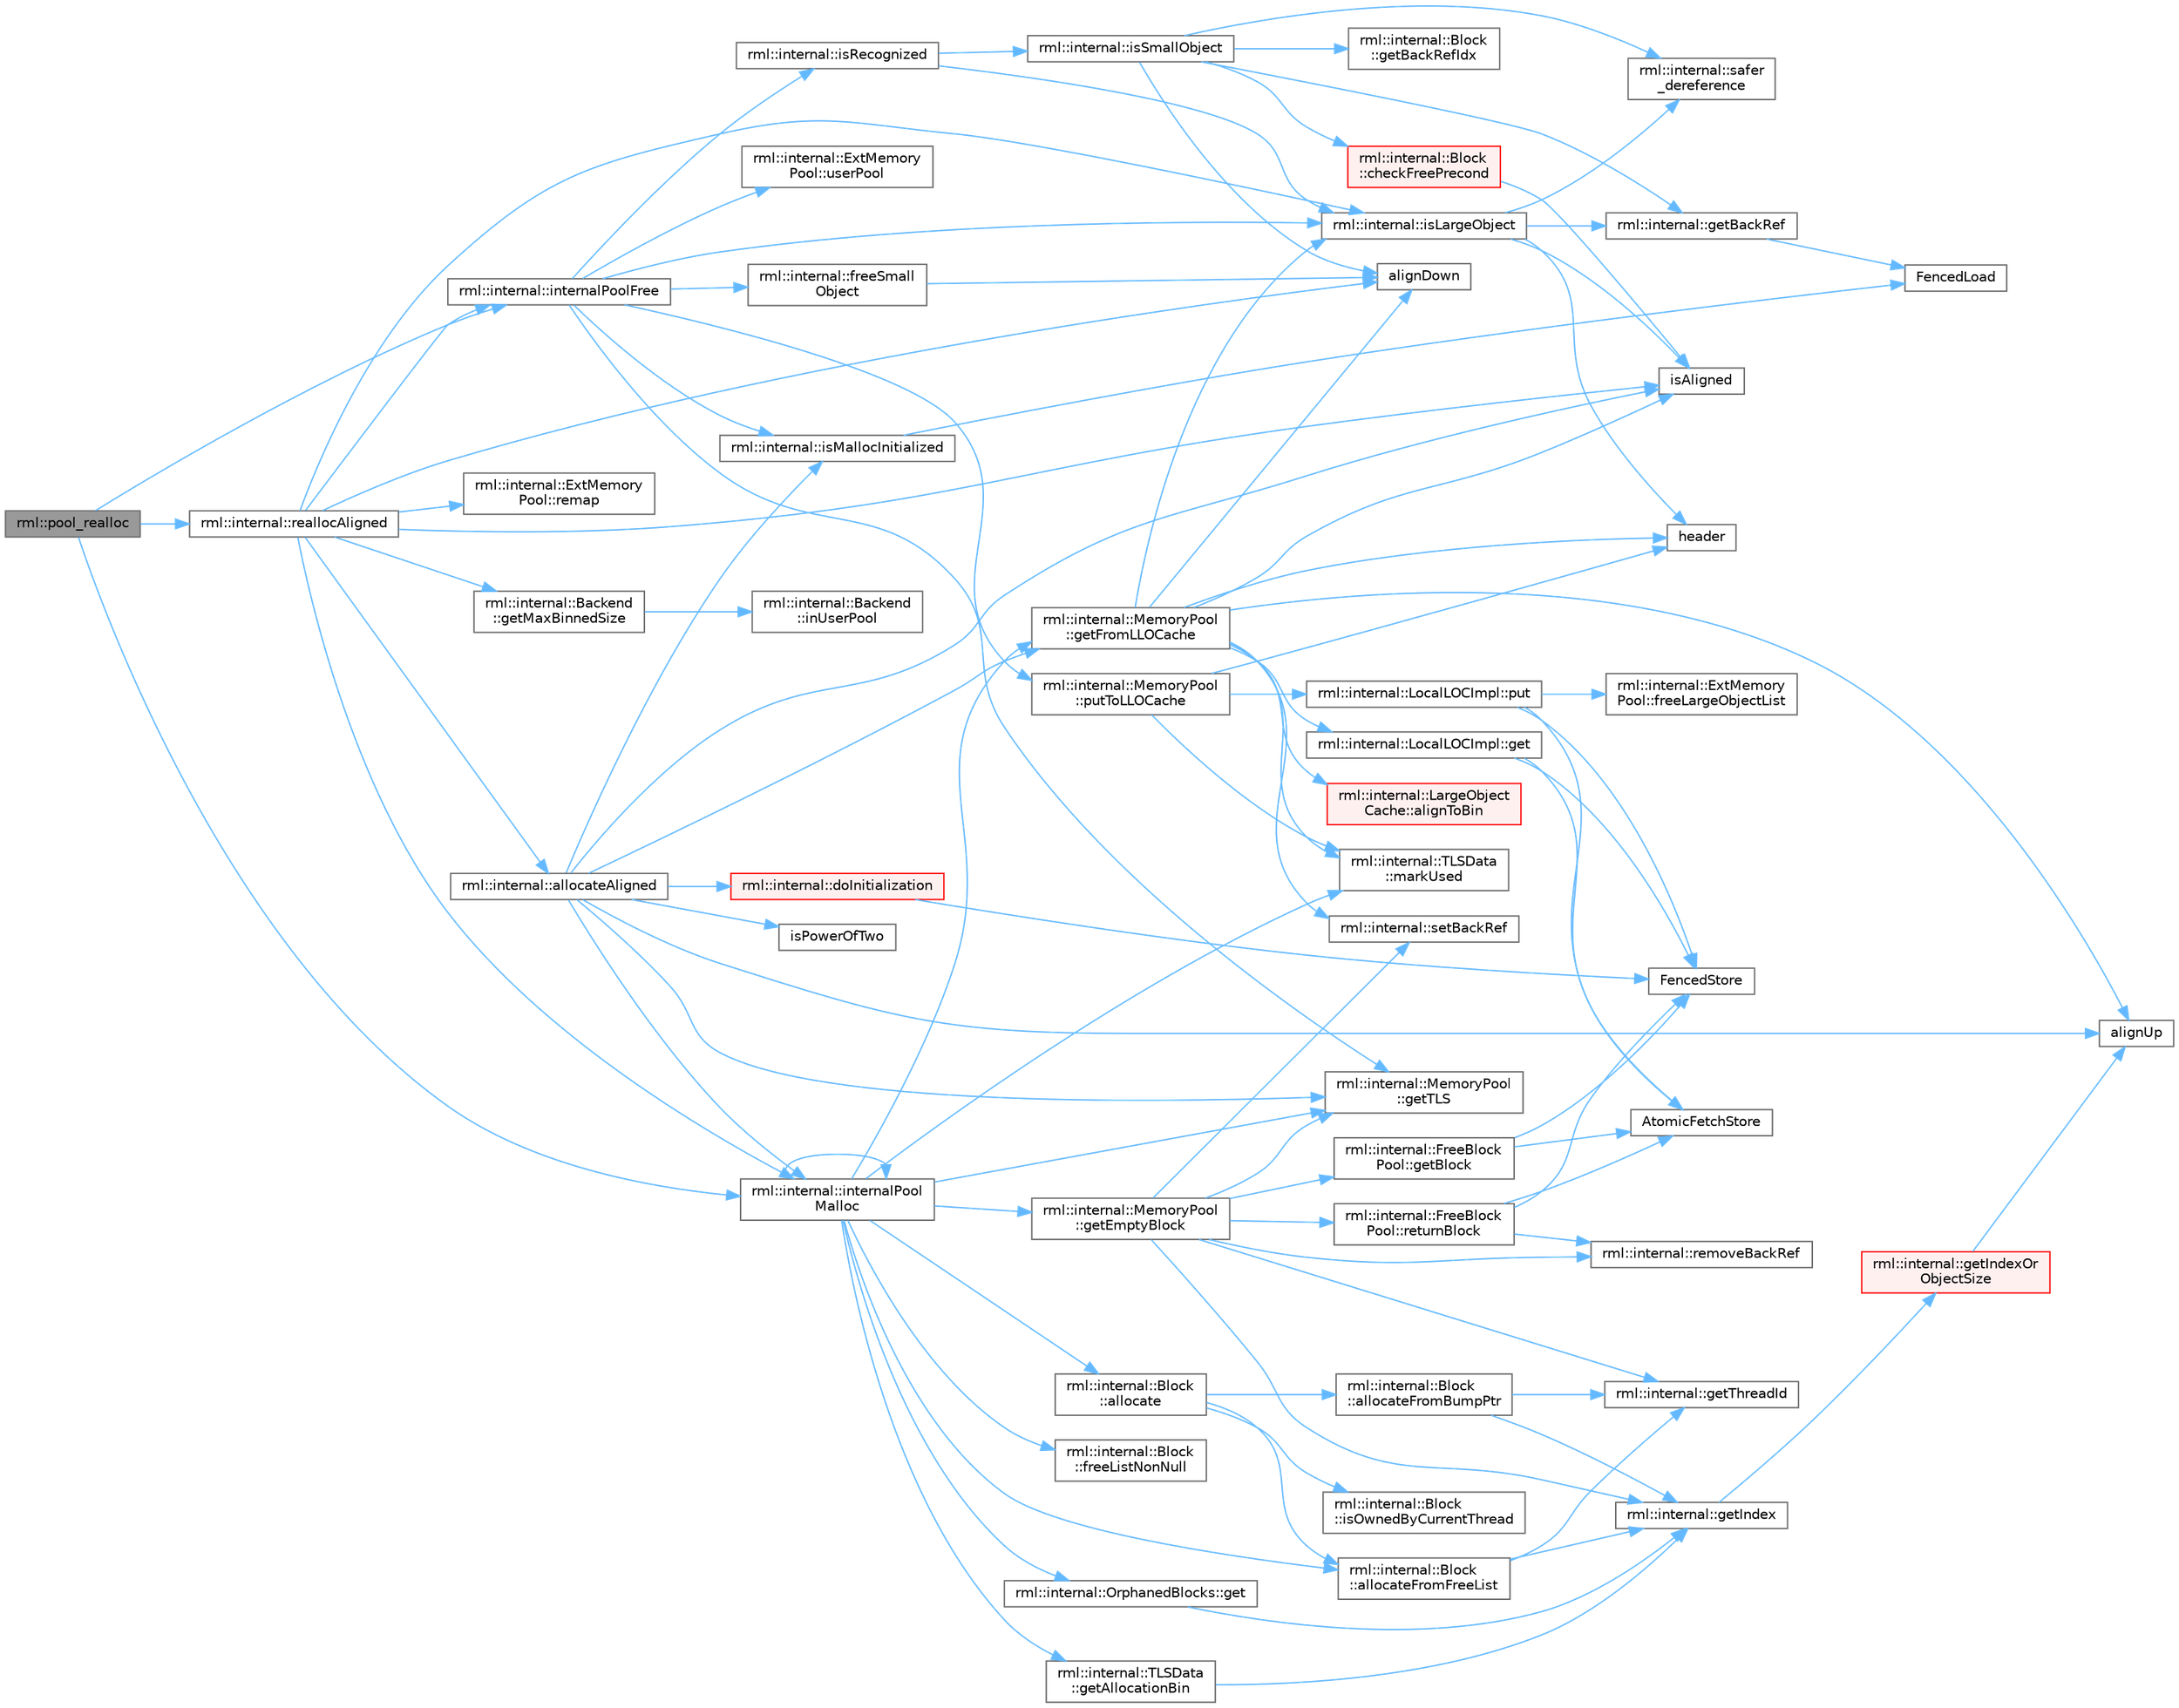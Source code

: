 digraph "rml::pool_realloc"
{
 // LATEX_PDF_SIZE
  bgcolor="transparent";
  edge [fontname=Helvetica,fontsize=10,labelfontname=Helvetica,labelfontsize=10];
  node [fontname=Helvetica,fontsize=10,shape=box,height=0.2,width=0.4];
  rankdir="LR";
  Node1 [id="Node000001",label="rml::pool_realloc",height=0.2,width=0.4,color="gray40", fillcolor="grey60", style="filled", fontcolor="black",tooltip=" "];
  Node1 -> Node2 [id="edge94_Node000001_Node000002",color="steelblue1",style="solid",tooltip=" "];
  Node2 [id="Node000002",label="rml::internal::internalPoolFree",height=0.2,width=0.4,color="grey40", fillcolor="white", style="filled",URL="$namespacerml_1_1internal.html#a8bff2023b8463f38317c75980f21e0db",tooltip=" "];
  Node2 -> Node3 [id="edge95_Node000002_Node000003",color="steelblue1",style="solid",tooltip=" "];
  Node3 [id="Node000003",label="rml::internal::freeSmall\lObject",height=0.2,width=0.4,color="grey40", fillcolor="white", style="filled",URL="$namespacerml_1_1internal.html#adeac248637575859a6e8f733ba15060e",tooltip=" "];
  Node3 -> Node4 [id="edge96_Node000003_Node000004",color="steelblue1",style="solid",tooltip=" "];
  Node4 [id="Node000004",label="alignDown",height=0.2,width=0.4,color="grey40", fillcolor="white", style="filled",URL="$shared__utils_8h.html#ab3918cd2395835f90b78b96d4e1e2390",tooltip=" "];
  Node2 -> Node5 [id="edge97_Node000002_Node000005",color="steelblue1",style="solid",tooltip=" "];
  Node5 [id="Node000005",label="rml::internal::MemoryPool\l::getTLS",height=0.2,width=0.4,color="grey40", fillcolor="white", style="filled",URL="$classrml_1_1internal_1_1_memory_pool.html#acdf684e1b29c9d00886d97b909798488",tooltip=" "];
  Node2 -> Node6 [id="edge98_Node000002_Node000006",color="steelblue1",style="solid",tooltip=" "];
  Node6 [id="Node000006",label="rml::internal::isLargeObject",height=0.2,width=0.4,color="grey40", fillcolor="white", style="filled",URL="$namespacerml_1_1internal.html#a730f387568a0a522e003dca4246eb393",tooltip=" "];
  Node6 -> Node7 [id="edge99_Node000006_Node000007",color="steelblue1",style="solid",tooltip=" "];
  Node7 [id="Node000007",label="rml::internal::getBackRef",height=0.2,width=0.4,color="grey40", fillcolor="white", style="filled",URL="$namespacerml_1_1internal.html#a674d3a46d675ee1887142a9118f48927",tooltip=" "];
  Node7 -> Node8 [id="edge100_Node000007_Node000008",color="steelblue1",style="solid",tooltip=" "];
  Node8 [id="Node000008",label="FencedLoad",height=0.2,width=0.4,color="grey40", fillcolor="white", style="filled",URL="$_synchronize_8h.html#a0792980ea26344eaf2fc0a4112b5d848",tooltip=" "];
  Node6 -> Node9 [id="edge101_Node000006_Node000009",color="steelblue1",style="solid",tooltip=" "];
  Node9 [id="Node000009",label="header",height=0.2,width=0.4,color="grey40", fillcolor="white", style="filled",URL="$cblat1_8f.html#a410931b600854e6dd3e253731606117e",tooltip=" "];
  Node6 -> Node10 [id="edge102_Node000006_Node000010",color="steelblue1",style="solid",tooltip=" "];
  Node10 [id="Node000010",label="isAligned",height=0.2,width=0.4,color="grey40", fillcolor="white", style="filled",URL="$_customize_8h.html#a717f2c2c0501922cd654a5ebf49b287e",tooltip=" "];
  Node6 -> Node11 [id="edge103_Node000006_Node000011",color="steelblue1",style="solid",tooltip=" "];
  Node11 [id="Node000011",label="rml::internal::safer\l_dereference",height=0.2,width=0.4,color="grey40", fillcolor="white", style="filled",URL="$namespacerml_1_1internal.html#ad1ffc431b9c2d1e7109a72599d761792",tooltip=" "];
  Node2 -> Node12 [id="edge104_Node000002_Node000012",color="steelblue1",style="solid",tooltip=" "];
  Node12 [id="Node000012",label="rml::internal::isMallocInitialized",height=0.2,width=0.4,color="grey40", fillcolor="white", style="filled",URL="$namespacerml_1_1internal.html#a61c4d632ea815cbeea8ed0ee72e06ac7",tooltip=" "];
  Node12 -> Node8 [id="edge105_Node000012_Node000008",color="steelblue1",style="solid",tooltip=" "];
  Node2 -> Node13 [id="edge106_Node000002_Node000013",color="steelblue1",style="solid",tooltip=" "];
  Node13 [id="Node000013",label="rml::internal::isRecognized",height=0.2,width=0.4,color="grey40", fillcolor="white", style="filled",URL="$namespacerml_1_1internal.html#abe52e5f71a9571929c11e06738d0864f",tooltip=" "];
  Node13 -> Node6 [id="edge107_Node000013_Node000006",color="steelblue1",style="solid",tooltip=" "];
  Node13 -> Node14 [id="edge108_Node000013_Node000014",color="steelblue1",style="solid",tooltip=" "];
  Node14 [id="Node000014",label="rml::internal::isSmallObject",height=0.2,width=0.4,color="grey40", fillcolor="white", style="filled",URL="$namespacerml_1_1internal.html#a44371ad68e0e7931776e8e128764ae79",tooltip=" "];
  Node14 -> Node4 [id="edge109_Node000014_Node000004",color="steelblue1",style="solid",tooltip=" "];
  Node14 -> Node15 [id="edge110_Node000014_Node000015",color="steelblue1",style="solid",tooltip=" "];
  Node15 [id="Node000015",label="rml::internal::Block\l::checkFreePrecond",height=0.2,width=0.4,color="red", fillcolor="#FFF0F0", style="filled",URL="$classrml_1_1internal_1_1_block.html#adb4bc8e99527a3f6f6c0252fd7d550f8",tooltip=" "];
  Node15 -> Node10 [id="edge111_Node000015_Node000010",color="steelblue1",style="solid",tooltip=" "];
  Node14 -> Node7 [id="edge112_Node000014_Node000007",color="steelblue1",style="solid",tooltip=" "];
  Node14 -> Node20 [id="edge113_Node000014_Node000020",color="steelblue1",style="solid",tooltip=" "];
  Node20 [id="Node000020",label="rml::internal::Block\l::getBackRefIdx",height=0.2,width=0.4,color="grey40", fillcolor="white", style="filled",URL="$classrml_1_1internal_1_1_block.html#a3e5bded9feaecc0d3c5cacb5e859aa63",tooltip=" "];
  Node14 -> Node11 [id="edge114_Node000014_Node000011",color="steelblue1",style="solid",tooltip=" "];
  Node2 -> Node21 [id="edge115_Node000002_Node000021",color="steelblue1",style="solid",tooltip=" "];
  Node21 [id="Node000021",label="rml::internal::MemoryPool\l::putToLLOCache",height=0.2,width=0.4,color="grey40", fillcolor="white", style="filled",URL="$classrml_1_1internal_1_1_memory_pool.html#aedf33ac6b570a3847f86ad528de00149",tooltip=" "];
  Node21 -> Node9 [id="edge116_Node000021_Node000009",color="steelblue1",style="solid",tooltip=" "];
  Node21 -> Node22 [id="edge117_Node000021_Node000022",color="steelblue1",style="solid",tooltip=" "];
  Node22 [id="Node000022",label="rml::internal::TLSData\l::markUsed",height=0.2,width=0.4,color="grey40", fillcolor="white", style="filled",URL="$classrml_1_1internal_1_1_t_l_s_data.html#afabda6a63ddb1942d1d5a7a06f41e2ae",tooltip=" "];
  Node21 -> Node23 [id="edge118_Node000021_Node000023",color="steelblue1",style="solid",tooltip=" "];
  Node23 [id="Node000023",label="rml::internal::LocalLOCImpl::put",height=0.2,width=0.4,color="grey40", fillcolor="white", style="filled",URL="$classrml_1_1internal_1_1_local_l_o_c_impl.html#a40f0e9cea1a99d95d786f52e2dc8add9",tooltip=" "];
  Node23 -> Node24 [id="edge119_Node000023_Node000024",color="steelblue1",style="solid",tooltip=" "];
  Node24 [id="Node000024",label="AtomicFetchStore",height=0.2,width=0.4,color="grey40", fillcolor="white", style="filled",URL="$_synchronize_8h.html#a8f959802bcef862416aed96fe5c6e601",tooltip=" "];
  Node23 -> Node25 [id="edge120_Node000023_Node000025",color="steelblue1",style="solid",tooltip=" "];
  Node25 [id="Node000025",label="FencedStore",height=0.2,width=0.4,color="grey40", fillcolor="white", style="filled",URL="$_synchronize_8h.html#a19886ee3899c0a2435ea9840116ea325",tooltip=" "];
  Node23 -> Node26 [id="edge121_Node000023_Node000026",color="steelblue1",style="solid",tooltip=" "];
  Node26 [id="Node000026",label="rml::internal::ExtMemory\lPool::freeLargeObjectList",height=0.2,width=0.4,color="grey40", fillcolor="white", style="filled",URL="$structrml_1_1internal_1_1_ext_memory_pool.html#a06321d28bde3009b25988ea85bee7748",tooltip=" "];
  Node2 -> Node27 [id="edge122_Node000002_Node000027",color="steelblue1",style="solid",tooltip=" "];
  Node27 [id="Node000027",label="rml::internal::ExtMemory\lPool::userPool",height=0.2,width=0.4,color="grey40", fillcolor="white", style="filled",URL="$structrml_1_1internal_1_1_ext_memory_pool.html#a6f02801fa5ba692cf62457c0a80079cc",tooltip=" "];
  Node1 -> Node28 [id="edge123_Node000001_Node000028",color="steelblue1",style="solid",tooltip=" "];
  Node28 [id="Node000028",label="rml::internal::internalPool\lMalloc",height=0.2,width=0.4,color="grey40", fillcolor="white", style="filled",URL="$namespacerml_1_1internal.html#a341c0310d4c1374c96acc18cd37eba26",tooltip=" "];
  Node28 -> Node29 [id="edge124_Node000028_Node000029",color="steelblue1",style="solid",tooltip=" "];
  Node29 [id="Node000029",label="rml::internal::Block\l::allocate",height=0.2,width=0.4,color="grey40", fillcolor="white", style="filled",URL="$classrml_1_1internal_1_1_block.html#ab304c726e184fcd2cad31e30306e07ab",tooltip=" "];
  Node29 -> Node30 [id="edge125_Node000029_Node000030",color="steelblue1",style="solid",tooltip=" "];
  Node30 [id="Node000030",label="rml::internal::Block\l::allocateFromBumpPtr",height=0.2,width=0.4,color="grey40", fillcolor="white", style="filled",URL="$classrml_1_1internal_1_1_block.html#a15badeb7c104a8f860a7375ed648a43e",tooltip=" "];
  Node30 -> Node31 [id="edge126_Node000030_Node000031",color="steelblue1",style="solid",tooltip=" "];
  Node31 [id="Node000031",label="rml::internal::getIndex",height=0.2,width=0.4,color="grey40", fillcolor="white", style="filled",URL="$namespacerml_1_1internal.html#a70dcd761b867baccb7ffdb087e52e215",tooltip=" "];
  Node31 -> Node32 [id="edge127_Node000031_Node000032",color="steelblue1",style="solid",tooltip=" "];
  Node32 [id="Node000032",label="rml::internal::getIndexOr\lObjectSize",height=0.2,width=0.4,color="red", fillcolor="#FFF0F0", style="filled",URL="$namespacerml_1_1internal.html#aebac3191559671ba56411f6a4926649a",tooltip=" "];
  Node32 -> Node33 [id="edge128_Node000032_Node000033",color="steelblue1",style="solid",tooltip=" "];
  Node33 [id="Node000033",label="alignUp",height=0.2,width=0.4,color="grey40", fillcolor="white", style="filled",URL="$shared__utils_8h.html#abf7a0e928f58ffeeefa291f674c30d69",tooltip=" "];
  Node30 -> Node36 [id="edge129_Node000030_Node000036",color="steelblue1",style="solid",tooltip=" "];
  Node36 [id="Node000036",label="rml::internal::getThreadId",height=0.2,width=0.4,color="grey40", fillcolor="white", style="filled",URL="$namespacerml_1_1internal.html#a2877b2db91c23b8b7eb1d37891c40b2b",tooltip=" "];
  Node29 -> Node37 [id="edge130_Node000029_Node000037",color="steelblue1",style="solid",tooltip=" "];
  Node37 [id="Node000037",label="rml::internal::Block\l::allocateFromFreeList",height=0.2,width=0.4,color="grey40", fillcolor="white", style="filled",URL="$classrml_1_1internal_1_1_block.html#a49c5382153edd22b031869f0a822f9f2",tooltip=" "];
  Node37 -> Node31 [id="edge131_Node000037_Node000031",color="steelblue1",style="solid",tooltip=" "];
  Node37 -> Node36 [id="edge132_Node000037_Node000036",color="steelblue1",style="solid",tooltip=" "];
  Node29 -> Node38 [id="edge133_Node000029_Node000038",color="steelblue1",style="solid",tooltip=" "];
  Node38 [id="Node000038",label="rml::internal::Block\l::isOwnedByCurrentThread",height=0.2,width=0.4,color="grey40", fillcolor="white", style="filled",URL="$classrml_1_1internal_1_1_block.html#a764948ac32e7d5689a755e4af99308e2",tooltip=" "];
  Node28 -> Node37 [id="edge134_Node000028_Node000037",color="steelblue1",style="solid",tooltip=" "];
  Node28 -> Node39 [id="edge135_Node000028_Node000039",color="steelblue1",style="solid",tooltip=" "];
  Node39 [id="Node000039",label="rml::internal::Block\l::freeListNonNull",height=0.2,width=0.4,color="grey40", fillcolor="white", style="filled",URL="$classrml_1_1internal_1_1_block.html#a624decb3bf1a4f7ab0b66e3ae0fb1324",tooltip=" "];
  Node28 -> Node40 [id="edge136_Node000028_Node000040",color="steelblue1",style="solid",tooltip=" "];
  Node40 [id="Node000040",label="rml::internal::OrphanedBlocks::get",height=0.2,width=0.4,color="grey40", fillcolor="white", style="filled",URL="$classrml_1_1internal_1_1_orphaned_blocks.html#a3ed9f9cf98cd6c788195e57408c5ed26",tooltip=" "];
  Node40 -> Node31 [id="edge137_Node000040_Node000031",color="steelblue1",style="solid",tooltip=" "];
  Node28 -> Node41 [id="edge138_Node000028_Node000041",color="steelblue1",style="solid",tooltip=" "];
  Node41 [id="Node000041",label="rml::internal::TLSData\l::getAllocationBin",height=0.2,width=0.4,color="grey40", fillcolor="white", style="filled",URL="$classrml_1_1internal_1_1_t_l_s_data.html#a26c607a6304c0fa325c6604cf7c767ea",tooltip=" "];
  Node41 -> Node31 [id="edge139_Node000041_Node000031",color="steelblue1",style="solid",tooltip=" "];
  Node28 -> Node42 [id="edge140_Node000028_Node000042",color="steelblue1",style="solid",tooltip=" "];
  Node42 [id="Node000042",label="rml::internal::MemoryPool\l::getEmptyBlock",height=0.2,width=0.4,color="grey40", fillcolor="white", style="filled",URL="$classrml_1_1internal_1_1_memory_pool.html#a16261e62d2c6418981ade9a7ea23d5d0",tooltip=" "];
  Node42 -> Node43 [id="edge141_Node000042_Node000043",color="steelblue1",style="solid",tooltip=" "];
  Node43 [id="Node000043",label="rml::internal::FreeBlock\lPool::getBlock",height=0.2,width=0.4,color="grey40", fillcolor="white", style="filled",URL="$classrml_1_1internal_1_1_free_block_pool.html#a3d6745e31d1a809ce90273ba7a8f8ab7",tooltip=" "];
  Node43 -> Node24 [id="edge142_Node000043_Node000024",color="steelblue1",style="solid",tooltip=" "];
  Node43 -> Node25 [id="edge143_Node000043_Node000025",color="steelblue1",style="solid",tooltip=" "];
  Node42 -> Node31 [id="edge144_Node000042_Node000031",color="steelblue1",style="solid",tooltip=" "];
  Node42 -> Node36 [id="edge145_Node000042_Node000036",color="steelblue1",style="solid",tooltip=" "];
  Node42 -> Node5 [id="edge146_Node000042_Node000005",color="steelblue1",style="solid",tooltip=" "];
  Node42 -> Node44 [id="edge147_Node000042_Node000044",color="steelblue1",style="solid",tooltip=" "];
  Node44 [id="Node000044",label="rml::internal::removeBackRef",height=0.2,width=0.4,color="grey40", fillcolor="white", style="filled",URL="$namespacerml_1_1internal.html#ab8e65fb38698f5544e2b1fa3127bec85",tooltip=" "];
  Node42 -> Node45 [id="edge148_Node000042_Node000045",color="steelblue1",style="solid",tooltip=" "];
  Node45 [id="Node000045",label="rml::internal::FreeBlock\lPool::returnBlock",height=0.2,width=0.4,color="grey40", fillcolor="white", style="filled",URL="$classrml_1_1internal_1_1_free_block_pool.html#a98adf682213916f2d39812b170938b4a",tooltip=" "];
  Node45 -> Node24 [id="edge149_Node000045_Node000024",color="steelblue1",style="solid",tooltip=" "];
  Node45 -> Node25 [id="edge150_Node000045_Node000025",color="steelblue1",style="solid",tooltip=" "];
  Node45 -> Node44 [id="edge151_Node000045_Node000044",color="steelblue1",style="solid",tooltip=" "];
  Node42 -> Node46 [id="edge152_Node000042_Node000046",color="steelblue1",style="solid",tooltip=" "];
  Node46 [id="Node000046",label="rml::internal::setBackRef",height=0.2,width=0.4,color="grey40", fillcolor="white", style="filled",URL="$namespacerml_1_1internal.html#aa5ddbf0f60817126c51b54ca648caf34",tooltip=" "];
  Node28 -> Node47 [id="edge153_Node000028_Node000047",color="steelblue1",style="solid",tooltip=" "];
  Node47 [id="Node000047",label="rml::internal::MemoryPool\l::getFromLLOCache",height=0.2,width=0.4,color="grey40", fillcolor="white", style="filled",URL="$classrml_1_1internal_1_1_memory_pool.html#af1f6175add16b2b950447b8b4c6bf491",tooltip=" "];
  Node47 -> Node4 [id="edge154_Node000047_Node000004",color="steelblue1",style="solid",tooltip=" "];
  Node47 -> Node48 [id="edge155_Node000047_Node000048",color="steelblue1",style="solid",tooltip=" "];
  Node48 [id="Node000048",label="rml::internal::LargeObject\lCache::alignToBin",height=0.2,width=0.4,color="red", fillcolor="#FFF0F0", style="filled",URL="$classrml_1_1internal_1_1_large_object_cache.html#a60b70cf5fd394c20459885fa6f093cb2",tooltip=" "];
  Node47 -> Node33 [id="edge156_Node000047_Node000033",color="steelblue1",style="solid",tooltip=" "];
  Node47 -> Node50 [id="edge157_Node000047_Node000050",color="steelblue1",style="solid",tooltip=" "];
  Node50 [id="Node000050",label="rml::internal::LocalLOCImpl::get",height=0.2,width=0.4,color="grey40", fillcolor="white", style="filled",URL="$classrml_1_1internal_1_1_local_l_o_c_impl.html#af40a0514dcc47ac4ceccfea084adb199",tooltip=" "];
  Node50 -> Node24 [id="edge158_Node000050_Node000024",color="steelblue1",style="solid",tooltip=" "];
  Node50 -> Node25 [id="edge159_Node000050_Node000025",color="steelblue1",style="solid",tooltip=" "];
  Node47 -> Node9 [id="edge160_Node000047_Node000009",color="steelblue1",style="solid",tooltip=" "];
  Node47 -> Node10 [id="edge161_Node000047_Node000010",color="steelblue1",style="solid",tooltip=" "];
  Node47 -> Node6 [id="edge162_Node000047_Node000006",color="steelblue1",style="solid",tooltip=" "];
  Node47 -> Node22 [id="edge163_Node000047_Node000022",color="steelblue1",style="solid",tooltip=" "];
  Node47 -> Node46 [id="edge164_Node000047_Node000046",color="steelblue1",style="solid",tooltip=" "];
  Node28 -> Node5 [id="edge165_Node000028_Node000005",color="steelblue1",style="solid",tooltip=" "];
  Node28 -> Node28 [id="edge166_Node000028_Node000028",color="steelblue1",style="solid",tooltip=" "];
  Node28 -> Node22 [id="edge167_Node000028_Node000022",color="steelblue1",style="solid",tooltip=" "];
  Node1 -> Node51 [id="edge168_Node000001_Node000051",color="steelblue1",style="solid",tooltip=" "];
  Node51 [id="Node000051",label="rml::internal::reallocAligned",height=0.2,width=0.4,color="grey40", fillcolor="white", style="filled",URL="$namespacerml_1_1internal.html#a288f89b97757684760f283c91dbe8add",tooltip=" "];
  Node51 -> Node4 [id="edge169_Node000051_Node000004",color="steelblue1",style="solid",tooltip=" "];
  Node51 -> Node52 [id="edge170_Node000051_Node000052",color="steelblue1",style="solid",tooltip=" "];
  Node52 [id="Node000052",label="rml::internal::allocateAligned",height=0.2,width=0.4,color="grey40", fillcolor="white", style="filled",URL="$namespacerml_1_1internal.html#a8de88aa18618ca387871e41654bef552",tooltip=" "];
  Node52 -> Node33 [id="edge171_Node000052_Node000033",color="steelblue1",style="solid",tooltip=" "];
  Node52 -> Node53 [id="edge172_Node000052_Node000053",color="steelblue1",style="solid",tooltip=" "];
  Node53 [id="Node000053",label="rml::internal::doInitialization",height=0.2,width=0.4,color="red", fillcolor="#FFF0F0", style="filled",URL="$namespacerml_1_1internal.html#aad59cc02d849210b00c8587544e44e20",tooltip="Ensures that initMemoryManager() is called once and only once."];
  Node53 -> Node25 [id="edge173_Node000053_Node000025",color="steelblue1",style="solid",tooltip=" "];
  Node52 -> Node47 [id="edge174_Node000052_Node000047",color="steelblue1",style="solid",tooltip=" "];
  Node52 -> Node5 [id="edge175_Node000052_Node000005",color="steelblue1",style="solid",tooltip=" "];
  Node52 -> Node28 [id="edge176_Node000052_Node000028",color="steelblue1",style="solid",tooltip=" "];
  Node52 -> Node10 [id="edge177_Node000052_Node000010",color="steelblue1",style="solid",tooltip=" "];
  Node52 -> Node12 [id="edge178_Node000052_Node000012",color="steelblue1",style="solid",tooltip=" "];
  Node52 -> Node105 [id="edge179_Node000052_Node000105",color="steelblue1",style="solid",tooltip=" "];
  Node105 [id="Node000105",label="isPowerOfTwo",height=0.2,width=0.4,color="grey40", fillcolor="white", style="filled",URL="$_customize_8h.html#acd7827300d6ae7b109ba374f9fd9e7dd",tooltip=" "];
  Node51 -> Node81 [id="edge180_Node000051_Node000081",color="steelblue1",style="solid",tooltip=" "];
  Node81 [id="Node000081",label="rml::internal::Backend\l::getMaxBinnedSize",height=0.2,width=0.4,color="grey40", fillcolor="white", style="filled",URL="$classrml_1_1internal_1_1_backend.html#af7f29ce80d57a9417ba3abaa156a5959",tooltip=" "];
  Node81 -> Node82 [id="edge181_Node000081_Node000082",color="steelblue1",style="solid",tooltip=" "];
  Node82 [id="Node000082",label="rml::internal::Backend\l::inUserPool",height=0.2,width=0.4,color="grey40", fillcolor="white", style="filled",URL="$classrml_1_1internal_1_1_backend.html#a0d970b8baf9c882ee49d4467b88fcd3b",tooltip=" "];
  Node51 -> Node2 [id="edge182_Node000051_Node000002",color="steelblue1",style="solid",tooltip=" "];
  Node51 -> Node28 [id="edge183_Node000051_Node000028",color="steelblue1",style="solid",tooltip=" "];
  Node51 -> Node10 [id="edge184_Node000051_Node000010",color="steelblue1",style="solid",tooltip=" "];
  Node51 -> Node6 [id="edge185_Node000051_Node000006",color="steelblue1",style="solid",tooltip=" "];
  Node51 -> Node106 [id="edge186_Node000051_Node000106",color="steelblue1",style="solid",tooltip=" "];
  Node106 [id="Node000106",label="rml::internal::ExtMemory\lPool::remap",height=0.2,width=0.4,color="grey40", fillcolor="white", style="filled",URL="$structrml_1_1internal_1_1_ext_memory_pool.html#affe492c8041681b5fef472d5cd2f694e",tooltip=" "];
}
